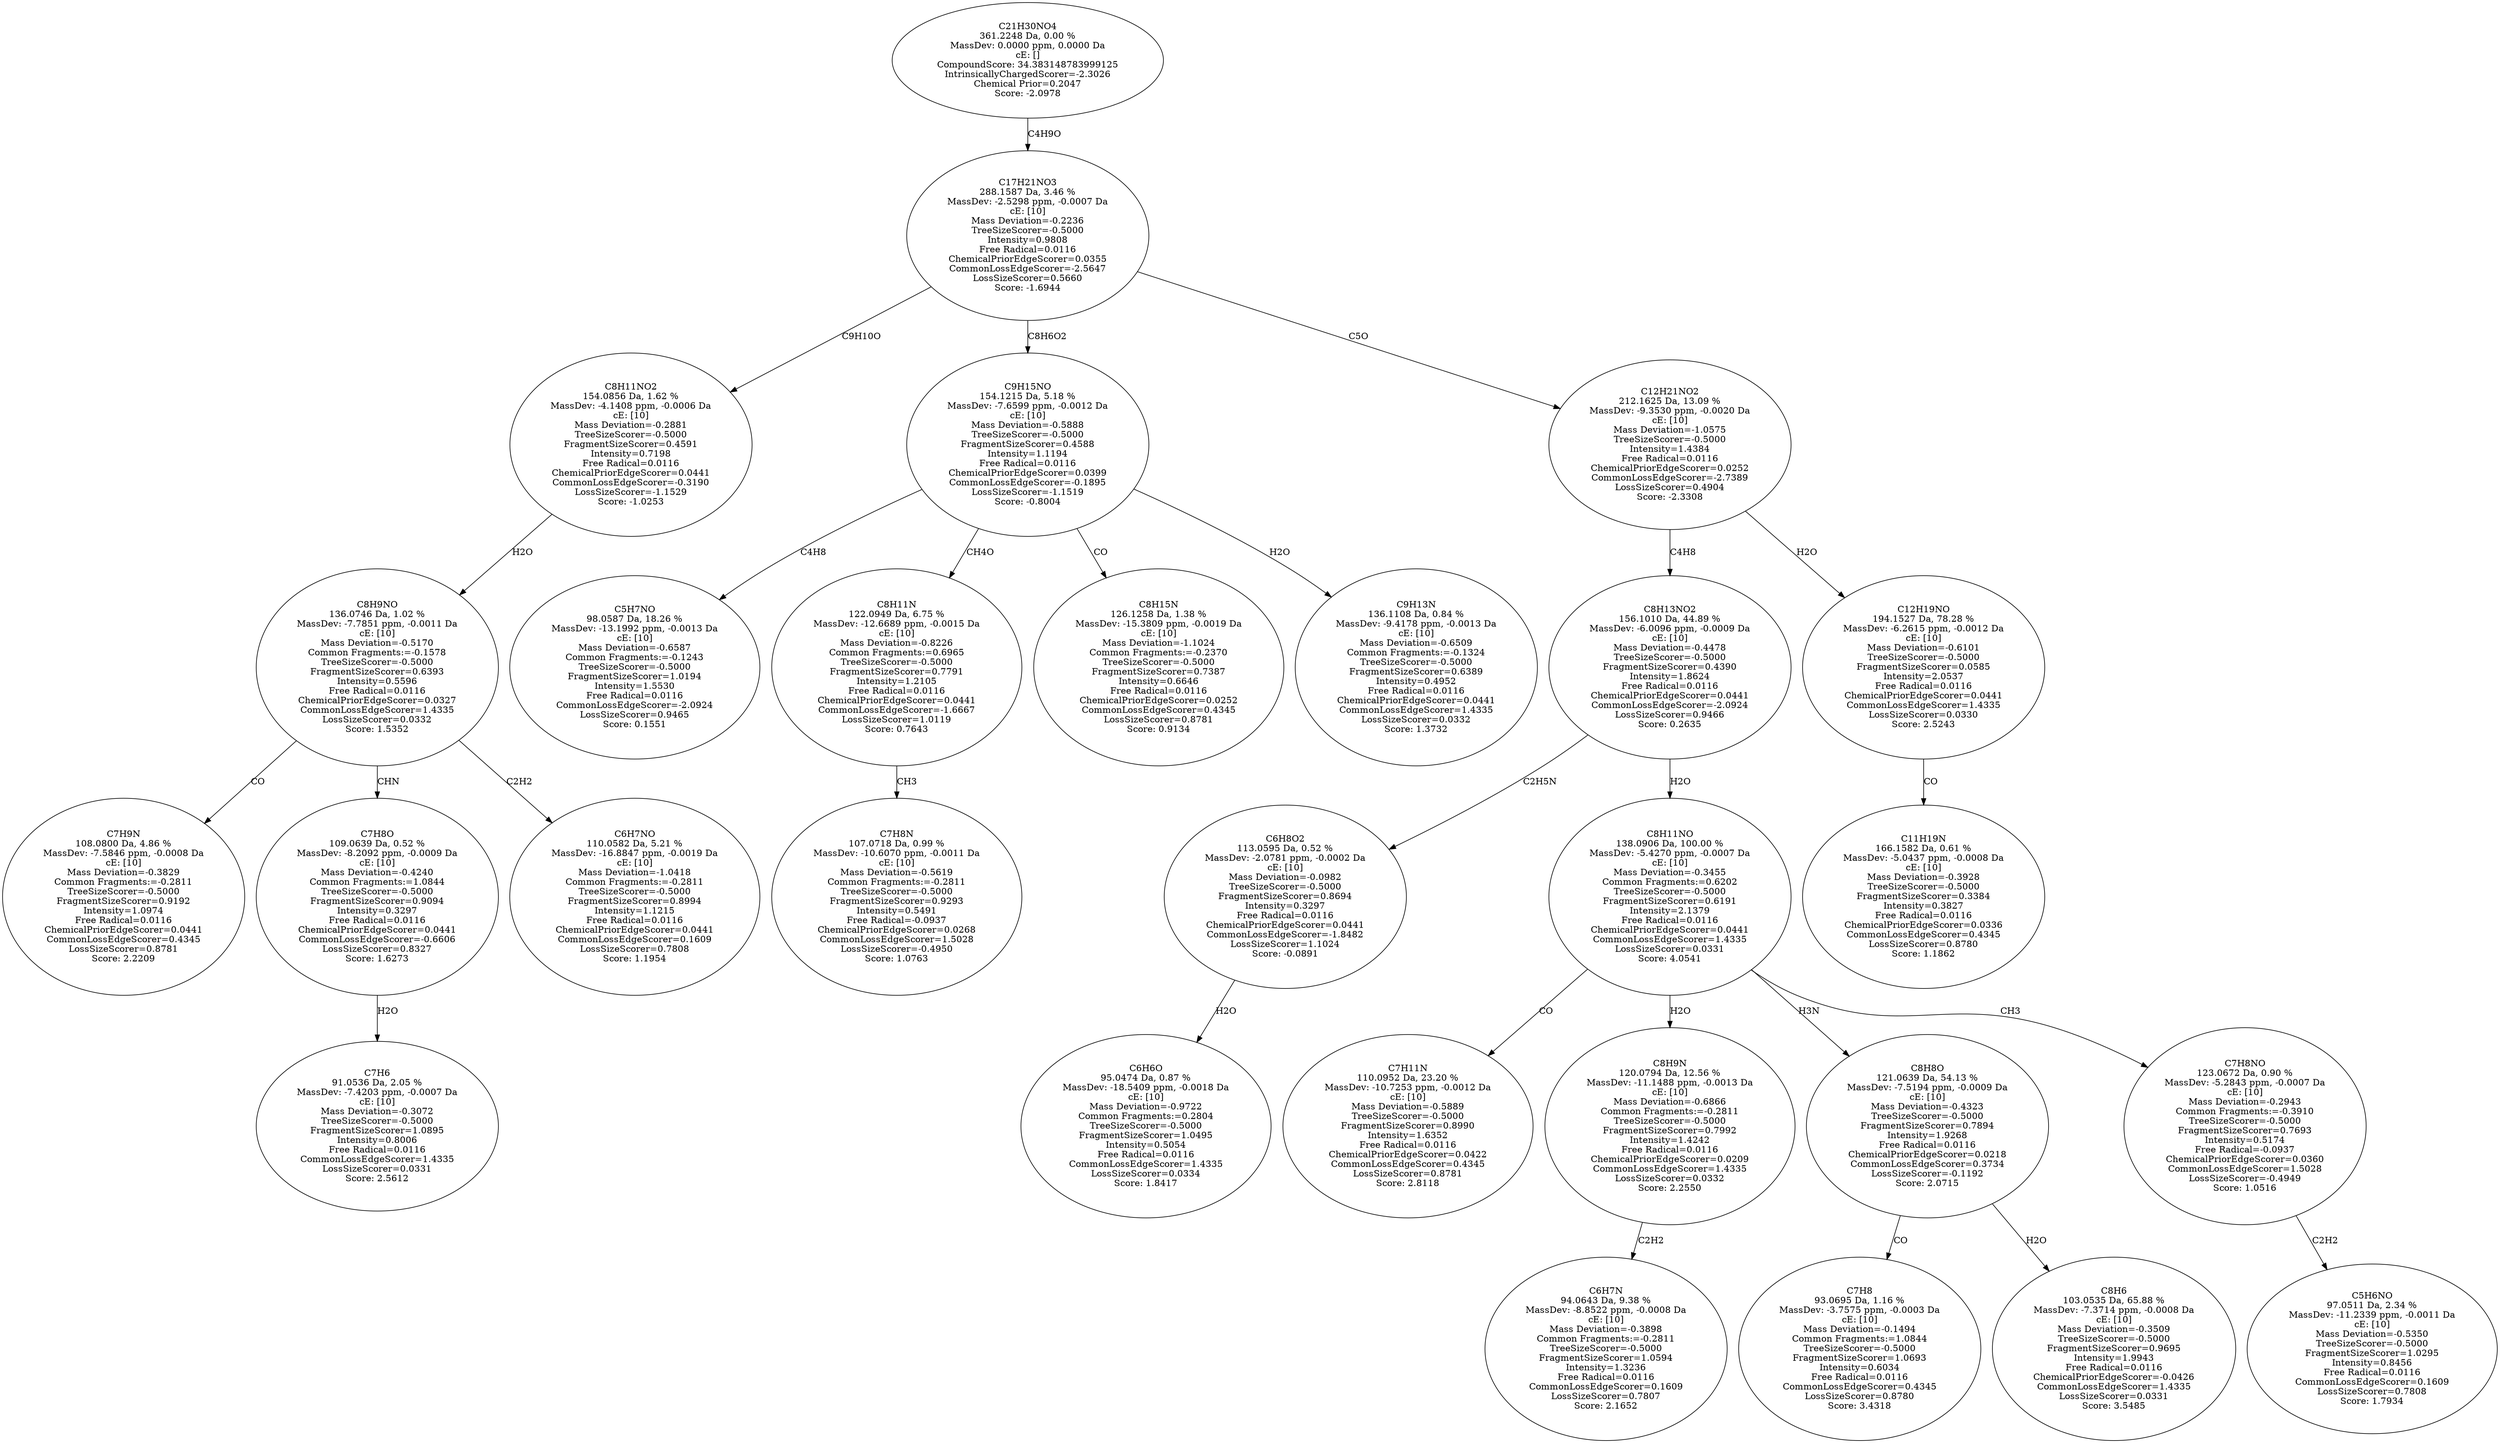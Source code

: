 strict digraph {
v1 [label="C7H9N\n108.0800 Da, 4.86 %\nMassDev: -7.5846 ppm, -0.0008 Da\ncE: [10]\nMass Deviation=-0.3829\nCommon Fragments:=-0.2811\nTreeSizeScorer=-0.5000\nFragmentSizeScorer=0.9192\nIntensity=1.0974\nFree Radical=0.0116\nChemicalPriorEdgeScorer=0.0441\nCommonLossEdgeScorer=0.4345\nLossSizeScorer=0.8781\nScore: 2.2209"];
v2 [label="C7H6\n91.0536 Da, 2.05 %\nMassDev: -7.4203 ppm, -0.0007 Da\ncE: [10]\nMass Deviation=-0.3072\nTreeSizeScorer=-0.5000\nFragmentSizeScorer=1.0895\nIntensity=0.8006\nFree Radical=0.0116\nCommonLossEdgeScorer=1.4335\nLossSizeScorer=0.0331\nScore: 2.5612"];
v3 [label="C7H8O\n109.0639 Da, 0.52 %\nMassDev: -8.2092 ppm, -0.0009 Da\ncE: [10]\nMass Deviation=-0.4240\nCommon Fragments:=1.0844\nTreeSizeScorer=-0.5000\nFragmentSizeScorer=0.9094\nIntensity=0.3297\nFree Radical=0.0116\nChemicalPriorEdgeScorer=0.0441\nCommonLossEdgeScorer=-0.6606\nLossSizeScorer=0.8327\nScore: 1.6273"];
v4 [label="C6H7NO\n110.0582 Da, 5.21 %\nMassDev: -16.8847 ppm, -0.0019 Da\ncE: [10]\nMass Deviation=-1.0418\nCommon Fragments:=-0.2811\nTreeSizeScorer=-0.5000\nFragmentSizeScorer=0.8994\nIntensity=1.1215\nFree Radical=0.0116\nChemicalPriorEdgeScorer=0.0441\nCommonLossEdgeScorer=0.1609\nLossSizeScorer=0.7808\nScore: 1.1954"];
v5 [label="C8H9NO\n136.0746 Da, 1.02 %\nMassDev: -7.7851 ppm, -0.0011 Da\ncE: [10]\nMass Deviation=-0.5170\nCommon Fragments:=-0.1578\nTreeSizeScorer=-0.5000\nFragmentSizeScorer=0.6393\nIntensity=0.5596\nFree Radical=0.0116\nChemicalPriorEdgeScorer=0.0327\nCommonLossEdgeScorer=1.4335\nLossSizeScorer=0.0332\nScore: 1.5352"];
v6 [label="C8H11NO2\n154.0856 Da, 1.62 %\nMassDev: -4.1408 ppm, -0.0006 Da\ncE: [10]\nMass Deviation=-0.2881\nTreeSizeScorer=-0.5000\nFragmentSizeScorer=0.4591\nIntensity=0.7198\nFree Radical=0.0116\nChemicalPriorEdgeScorer=0.0441\nCommonLossEdgeScorer=-0.3190\nLossSizeScorer=-1.1529\nScore: -1.0253"];
v7 [label="C5H7NO\n98.0587 Da, 18.26 %\nMassDev: -13.1992 ppm, -0.0013 Da\ncE: [10]\nMass Deviation=-0.6587\nCommon Fragments:=-0.1243\nTreeSizeScorer=-0.5000\nFragmentSizeScorer=1.0194\nIntensity=1.5530\nFree Radical=0.0116\nCommonLossEdgeScorer=-2.0924\nLossSizeScorer=0.9465\nScore: 0.1551"];
v8 [label="C7H8N\n107.0718 Da, 0.99 %\nMassDev: -10.6070 ppm, -0.0011 Da\ncE: [10]\nMass Deviation=-0.5619\nCommon Fragments:=-0.2811\nTreeSizeScorer=-0.5000\nFragmentSizeScorer=0.9293\nIntensity=0.5491\nFree Radical=-0.0937\nChemicalPriorEdgeScorer=0.0268\nCommonLossEdgeScorer=1.5028\nLossSizeScorer=-0.4950\nScore: 1.0763"];
v9 [label="C8H11N\n122.0949 Da, 6.75 %\nMassDev: -12.6689 ppm, -0.0015 Da\ncE: [10]\nMass Deviation=-0.8226\nCommon Fragments:=0.6965\nTreeSizeScorer=-0.5000\nFragmentSizeScorer=0.7791\nIntensity=1.2105\nFree Radical=0.0116\nChemicalPriorEdgeScorer=0.0441\nCommonLossEdgeScorer=-1.6667\nLossSizeScorer=1.0119\nScore: 0.7643"];
v10 [label="C8H15N\n126.1258 Da, 1.38 %\nMassDev: -15.3809 ppm, -0.0019 Da\ncE: [10]\nMass Deviation=-1.1024\nCommon Fragments:=-0.2370\nTreeSizeScorer=-0.5000\nFragmentSizeScorer=0.7387\nIntensity=0.6646\nFree Radical=0.0116\nChemicalPriorEdgeScorer=0.0252\nCommonLossEdgeScorer=0.4345\nLossSizeScorer=0.8781\nScore: 0.9134"];
v11 [label="C9H13N\n136.1108 Da, 0.84 %\nMassDev: -9.4178 ppm, -0.0013 Da\ncE: [10]\nMass Deviation=-0.6509\nCommon Fragments:=-0.1324\nTreeSizeScorer=-0.5000\nFragmentSizeScorer=0.6389\nIntensity=0.4952\nFree Radical=0.0116\nChemicalPriorEdgeScorer=0.0441\nCommonLossEdgeScorer=1.4335\nLossSizeScorer=0.0332\nScore: 1.3732"];
v12 [label="C9H15NO\n154.1215 Da, 5.18 %\nMassDev: -7.6599 ppm, -0.0012 Da\ncE: [10]\nMass Deviation=-0.5888\nTreeSizeScorer=-0.5000\nFragmentSizeScorer=0.4588\nIntensity=1.1194\nFree Radical=0.0116\nChemicalPriorEdgeScorer=0.0399\nCommonLossEdgeScorer=-0.1895\nLossSizeScorer=-1.1519\nScore: -0.8004"];
v13 [label="C6H6O\n95.0474 Da, 0.87 %\nMassDev: -18.5409 ppm, -0.0018 Da\ncE: [10]\nMass Deviation=-0.9722\nCommon Fragments:=0.2804\nTreeSizeScorer=-0.5000\nFragmentSizeScorer=1.0495\nIntensity=0.5054\nFree Radical=0.0116\nCommonLossEdgeScorer=1.4335\nLossSizeScorer=0.0334\nScore: 1.8417"];
v14 [label="C6H8O2\n113.0595 Da, 0.52 %\nMassDev: -2.0781 ppm, -0.0002 Da\ncE: [10]\nMass Deviation=-0.0982\nTreeSizeScorer=-0.5000\nFragmentSizeScorer=0.8694\nIntensity=0.3297\nFree Radical=0.0116\nChemicalPriorEdgeScorer=0.0441\nCommonLossEdgeScorer=-1.8482\nLossSizeScorer=1.1024\nScore: -0.0891"];
v15 [label="C7H11N\n110.0952 Da, 23.20 %\nMassDev: -10.7253 ppm, -0.0012 Da\ncE: [10]\nMass Deviation=-0.5889\nTreeSizeScorer=-0.5000\nFragmentSizeScorer=0.8990\nIntensity=1.6352\nFree Radical=0.0116\nChemicalPriorEdgeScorer=0.0422\nCommonLossEdgeScorer=0.4345\nLossSizeScorer=0.8781\nScore: 2.8118"];
v16 [label="C6H7N\n94.0643 Da, 9.38 %\nMassDev: -8.8522 ppm, -0.0008 Da\ncE: [10]\nMass Deviation=-0.3898\nCommon Fragments:=-0.2811\nTreeSizeScorer=-0.5000\nFragmentSizeScorer=1.0594\nIntensity=1.3236\nFree Radical=0.0116\nCommonLossEdgeScorer=0.1609\nLossSizeScorer=0.7807\nScore: 2.1652"];
v17 [label="C8H9N\n120.0794 Da, 12.56 %\nMassDev: -11.1488 ppm, -0.0013 Da\ncE: [10]\nMass Deviation=-0.6866\nCommon Fragments:=-0.2811\nTreeSizeScorer=-0.5000\nFragmentSizeScorer=0.7992\nIntensity=1.4242\nFree Radical=0.0116\nChemicalPriorEdgeScorer=0.0209\nCommonLossEdgeScorer=1.4335\nLossSizeScorer=0.0332\nScore: 2.2550"];
v18 [label="C7H8\n93.0695 Da, 1.16 %\nMassDev: -3.7575 ppm, -0.0003 Da\ncE: [10]\nMass Deviation=-0.1494\nCommon Fragments:=1.0844\nTreeSizeScorer=-0.5000\nFragmentSizeScorer=1.0693\nIntensity=0.6034\nFree Radical=0.0116\nCommonLossEdgeScorer=0.4345\nLossSizeScorer=0.8780\nScore: 3.4318"];
v19 [label="C8H6\n103.0535 Da, 65.88 %\nMassDev: -7.3714 ppm, -0.0008 Da\ncE: [10]\nMass Deviation=-0.3509\nTreeSizeScorer=-0.5000\nFragmentSizeScorer=0.9695\nIntensity=1.9943\nFree Radical=0.0116\nChemicalPriorEdgeScorer=-0.0426\nCommonLossEdgeScorer=1.4335\nLossSizeScorer=0.0331\nScore: 3.5485"];
v20 [label="C8H8O\n121.0639 Da, 54.13 %\nMassDev: -7.5194 ppm, -0.0009 Da\ncE: [10]\nMass Deviation=-0.4323\nTreeSizeScorer=-0.5000\nFragmentSizeScorer=0.7894\nIntensity=1.9268\nFree Radical=0.0116\nChemicalPriorEdgeScorer=0.0218\nCommonLossEdgeScorer=0.3734\nLossSizeScorer=-0.1192\nScore: 2.0715"];
v21 [label="C5H6NO\n97.0511 Da, 2.34 %\nMassDev: -11.2339 ppm, -0.0011 Da\ncE: [10]\nMass Deviation=-0.5350\nTreeSizeScorer=-0.5000\nFragmentSizeScorer=1.0295\nIntensity=0.8456\nFree Radical=0.0116\nCommonLossEdgeScorer=0.1609\nLossSizeScorer=0.7808\nScore: 1.7934"];
v22 [label="C7H8NO\n123.0672 Da, 0.90 %\nMassDev: -5.2843 ppm, -0.0007 Da\ncE: [10]\nMass Deviation=-0.2943\nCommon Fragments:=-0.3910\nTreeSizeScorer=-0.5000\nFragmentSizeScorer=0.7693\nIntensity=0.5174\nFree Radical=-0.0937\nChemicalPriorEdgeScorer=0.0360\nCommonLossEdgeScorer=1.5028\nLossSizeScorer=-0.4949\nScore: 1.0516"];
v23 [label="C8H11NO\n138.0906 Da, 100.00 %\nMassDev: -5.4270 ppm, -0.0007 Da\ncE: [10]\nMass Deviation=-0.3455\nCommon Fragments:=0.6202\nTreeSizeScorer=-0.5000\nFragmentSizeScorer=0.6191\nIntensity=2.1379\nFree Radical=0.0116\nChemicalPriorEdgeScorer=0.0441\nCommonLossEdgeScorer=1.4335\nLossSizeScorer=0.0331\nScore: 4.0541"];
v24 [label="C8H13NO2\n156.1010 Da, 44.89 %\nMassDev: -6.0096 ppm, -0.0009 Da\ncE: [10]\nMass Deviation=-0.4478\nTreeSizeScorer=-0.5000\nFragmentSizeScorer=0.4390\nIntensity=1.8624\nFree Radical=0.0116\nChemicalPriorEdgeScorer=0.0441\nCommonLossEdgeScorer=-2.0924\nLossSizeScorer=0.9466\nScore: 0.2635"];
v25 [label="C11H19N\n166.1582 Da, 0.61 %\nMassDev: -5.0437 ppm, -0.0008 Da\ncE: [10]\nMass Deviation=-0.3928\nTreeSizeScorer=-0.5000\nFragmentSizeScorer=0.3384\nIntensity=0.3827\nFree Radical=0.0116\nChemicalPriorEdgeScorer=0.0336\nCommonLossEdgeScorer=0.4345\nLossSizeScorer=0.8780\nScore: 1.1862"];
v26 [label="C12H19NO\n194.1527 Da, 78.28 %\nMassDev: -6.2615 ppm, -0.0012 Da\ncE: [10]\nMass Deviation=-0.6101\nTreeSizeScorer=-0.5000\nFragmentSizeScorer=0.0585\nIntensity=2.0537\nFree Radical=0.0116\nChemicalPriorEdgeScorer=0.0441\nCommonLossEdgeScorer=1.4335\nLossSizeScorer=0.0330\nScore: 2.5243"];
v27 [label="C12H21NO2\n212.1625 Da, 13.09 %\nMassDev: -9.3530 ppm, -0.0020 Da\ncE: [10]\nMass Deviation=-1.0575\nTreeSizeScorer=-0.5000\nIntensity=1.4384\nFree Radical=0.0116\nChemicalPriorEdgeScorer=0.0252\nCommonLossEdgeScorer=-2.7389\nLossSizeScorer=0.4904\nScore: -2.3308"];
v28 [label="C17H21NO3\n288.1587 Da, 3.46 %\nMassDev: -2.5298 ppm, -0.0007 Da\ncE: [10]\nMass Deviation=-0.2236\nTreeSizeScorer=-0.5000\nIntensity=0.9808\nFree Radical=0.0116\nChemicalPriorEdgeScorer=0.0355\nCommonLossEdgeScorer=-2.5647\nLossSizeScorer=0.5660\nScore: -1.6944"];
v29 [label="C21H30NO4\n361.2248 Da, 0.00 %\nMassDev: 0.0000 ppm, 0.0000 Da\ncE: []\nCompoundScore: 34.383148783999125\nIntrinsicallyChargedScorer=-2.3026\nChemical Prior=0.2047\nScore: -2.0978"];
v5 -> v1 [label="CO"];
v3 -> v2 [label="H2O"];
v5 -> v3 [label="CHN"];
v5 -> v4 [label="C2H2"];
v6 -> v5 [label="H2O"];
v28 -> v6 [label="C9H10O"];
v12 -> v7 [label="C4H8"];
v9 -> v8 [label="CH3"];
v12 -> v9 [label="CH4O"];
v12 -> v10 [label="CO"];
v12 -> v11 [label="H2O"];
v28 -> v12 [label="C8H6O2"];
v14 -> v13 [label="H2O"];
v24 -> v14 [label="C2H5N"];
v23 -> v15 [label="CO"];
v17 -> v16 [label="C2H2"];
v23 -> v17 [label="H2O"];
v20 -> v18 [label="CO"];
v20 -> v19 [label="H2O"];
v23 -> v20 [label="H3N"];
v22 -> v21 [label="C2H2"];
v23 -> v22 [label="CH3"];
v24 -> v23 [label="H2O"];
v27 -> v24 [label="C4H8"];
v26 -> v25 [label="CO"];
v27 -> v26 [label="H2O"];
v28 -> v27 [label="C5O"];
v29 -> v28 [label="C4H9O"];
}